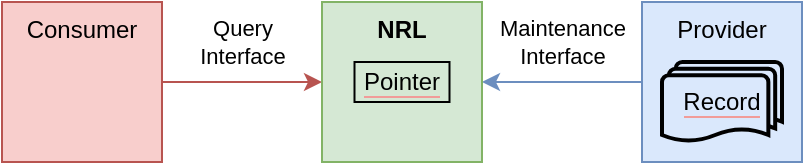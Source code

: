<mxfile version="13.6.6" type="device"><diagram id="wIl1bYEJpUHZFANEKu2U" name="Page-1"><mxGraphModel dx="474" dy="238" grid="1" gridSize="10" guides="1" tooltips="1" connect="1" arrows="1" fold="1" page="1" pageScale="1" pageWidth="827" pageHeight="1169" math="0" shadow="0"><root><mxCell id="0"/><mxCell id="1" parent="0"/><mxCell id="CY0rrJxKf_9AZErKuvI0-6" style="edgeStyle=orthogonalEdgeStyle;rounded=0;orthogonalLoop=1;jettySize=auto;html=1;exitX=1;exitY=0.5;exitDx=0;exitDy=0;entryX=0;entryY=0.5;entryDx=0;entryDy=0;fillColor=#f8cecc;strokeColor=#b85450;" edge="1" parent="1" source="CY0rrJxKf_9AZErKuvI0-1" target="CY0rrJxKf_9AZErKuvI0-4"><mxGeometry relative="1" as="geometry"/></mxCell><mxCell id="CY0rrJxKf_9AZErKuvI0-7" value="Query&lt;br&gt;Interface" style="edgeLabel;html=1;align=center;verticalAlign=middle;resizable=0;points=[];" vertex="1" connectable="0" parent="CY0rrJxKf_9AZErKuvI0-6"><mxGeometry x="0.222" relative="1" as="geometry"><mxPoint x="-9" y="-20" as="offset"/></mxGeometry></mxCell><mxCell id="CY0rrJxKf_9AZErKuvI0-1" value="&lt;span style=&quot;line-height: 120% ; background-color: rgb(248 , 206 , 204)&quot;&gt;Consumer&lt;/span&gt;" style="whiteSpace=wrap;html=1;aspect=fixed;labelBackgroundColor=#F19C99;verticalAlign=top;fillColor=#f8cecc;strokeColor=#b85450;" vertex="1" parent="1"><mxGeometry x="40" y="180" width="80" height="80" as="geometry"/></mxCell><mxCell id="CY0rrJxKf_9AZErKuvI0-8" style="edgeStyle=orthogonalEdgeStyle;rounded=0;orthogonalLoop=1;jettySize=auto;html=1;exitX=0;exitY=0.5;exitDx=0;exitDy=0;entryX=1;entryY=0.5;entryDx=0;entryDy=0;fillColor=#dae8fc;strokeColor=#6c8ebf;" edge="1" parent="1" source="CY0rrJxKf_9AZErKuvI0-2" target="CY0rrJxKf_9AZErKuvI0-4"><mxGeometry relative="1" as="geometry"/></mxCell><mxCell id="CY0rrJxKf_9AZErKuvI0-9" value="Maintenance&lt;br&gt;Interface" style="edgeLabel;html=1;align=center;verticalAlign=middle;resizable=0;points=[];" vertex="1" connectable="0" parent="CY0rrJxKf_9AZErKuvI0-8"><mxGeometry x="-0.667" relative="1" as="geometry"><mxPoint x="-26.67" y="-20" as="offset"/></mxGeometry></mxCell><mxCell id="CY0rrJxKf_9AZErKuvI0-2" value="&lt;span style=&quot;background-color: rgb(218 , 232 , 252)&quot;&gt;Provider&lt;/span&gt;" style="whiteSpace=wrap;html=1;aspect=fixed;labelBackgroundColor=#F19C99;verticalAlign=top;strokeColor=#6c8ebf;fillColor=#DAE8FC;" vertex="1" parent="1"><mxGeometry x="360" y="180" width="80" height="80" as="geometry"/></mxCell><mxCell id="CY0rrJxKf_9AZErKuvI0-4" value="&lt;b style=&quot;background-color: rgb(213 , 232 , 212)&quot;&gt;NRL&lt;/b&gt;" style="whiteSpace=wrap;html=1;aspect=fixed;labelBackgroundColor=#F19C99;strokeColor=#82b366;fillColor=#D5E8D4;verticalAlign=top;" vertex="1" parent="1"><mxGeometry x="200" y="180" width="80" height="80" as="geometry"/></mxCell><mxCell id="CY0rrJxKf_9AZErKuvI0-5" value="&lt;span style=&quot;background-color: rgb(213 , 232 , 212)&quot;&gt;Pointer&lt;/span&gt;" style="rounded=0;whiteSpace=wrap;html=1;labelBackgroundColor=#F19C99;fillColor=#D5E8D4;" vertex="1" parent="1"><mxGeometry x="216.25" y="210" width="47.5" height="20" as="geometry"/></mxCell><mxCell id="CY0rrJxKf_9AZErKuvI0-10" value="&lt;span style=&quot;background-color: rgb(218 , 232 , 252)&quot;&gt;Record&lt;/span&gt;" style="strokeWidth=2;html=1;shape=mxgraph.flowchart.multi-document;whiteSpace=wrap;labelBackgroundColor=#F19C99;fillColor=#DAE8FC;" vertex="1" parent="1"><mxGeometry x="370" y="210" width="60" height="40" as="geometry"/></mxCell></root></mxGraphModel></diagram></mxfile>